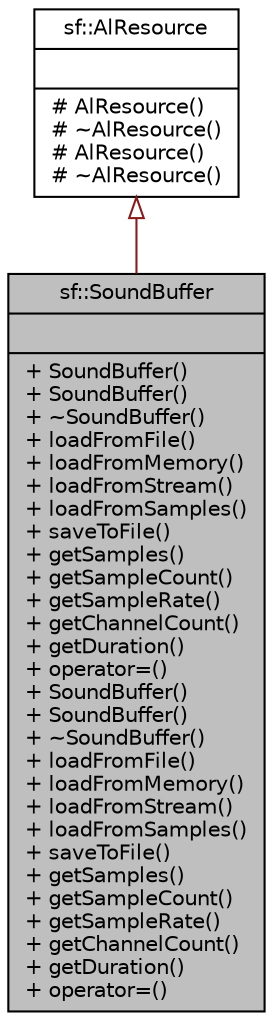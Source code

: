 digraph "sf::SoundBuffer"
{
 // LATEX_PDF_SIZE
  edge [fontname="Helvetica",fontsize="10",labelfontname="Helvetica",labelfontsize="10"];
  node [fontname="Helvetica",fontsize="10",shape=record];
  Node1 [label="{sf::SoundBuffer\n||+ SoundBuffer()\l+ SoundBuffer()\l+ ~SoundBuffer()\l+ loadFromFile()\l+ loadFromMemory()\l+ loadFromStream()\l+ loadFromSamples()\l+ saveToFile()\l+ getSamples()\l+ getSampleCount()\l+ getSampleRate()\l+ getChannelCount()\l+ getDuration()\l+ operator=()\l+ SoundBuffer()\l+ SoundBuffer()\l+ ~SoundBuffer()\l+ loadFromFile()\l+ loadFromMemory()\l+ loadFromStream()\l+ loadFromSamples()\l+ saveToFile()\l+ getSamples()\l+ getSampleCount()\l+ getSampleRate()\l+ getChannelCount()\l+ getDuration()\l+ operator=()\l}",height=0.2,width=0.4,color="black", fillcolor="grey75", style="filled", fontcolor="black",tooltip="Storage for audio samples defining a sound."];
  Node2 -> Node1 [dir="back",color="firebrick4",fontsize="10",style="solid",arrowtail="onormal",fontname="Helvetica"];
  Node2 [label="{sf::AlResource\n||# AlResource()\l# ~AlResource()\l# AlResource()\l# ~AlResource()\l}",height=0.2,width=0.4,color="black", fillcolor="white", style="filled",URL="$classsf_1_1AlResource.html",tooltip="Base class for classes that require an OpenAL context."];
}
